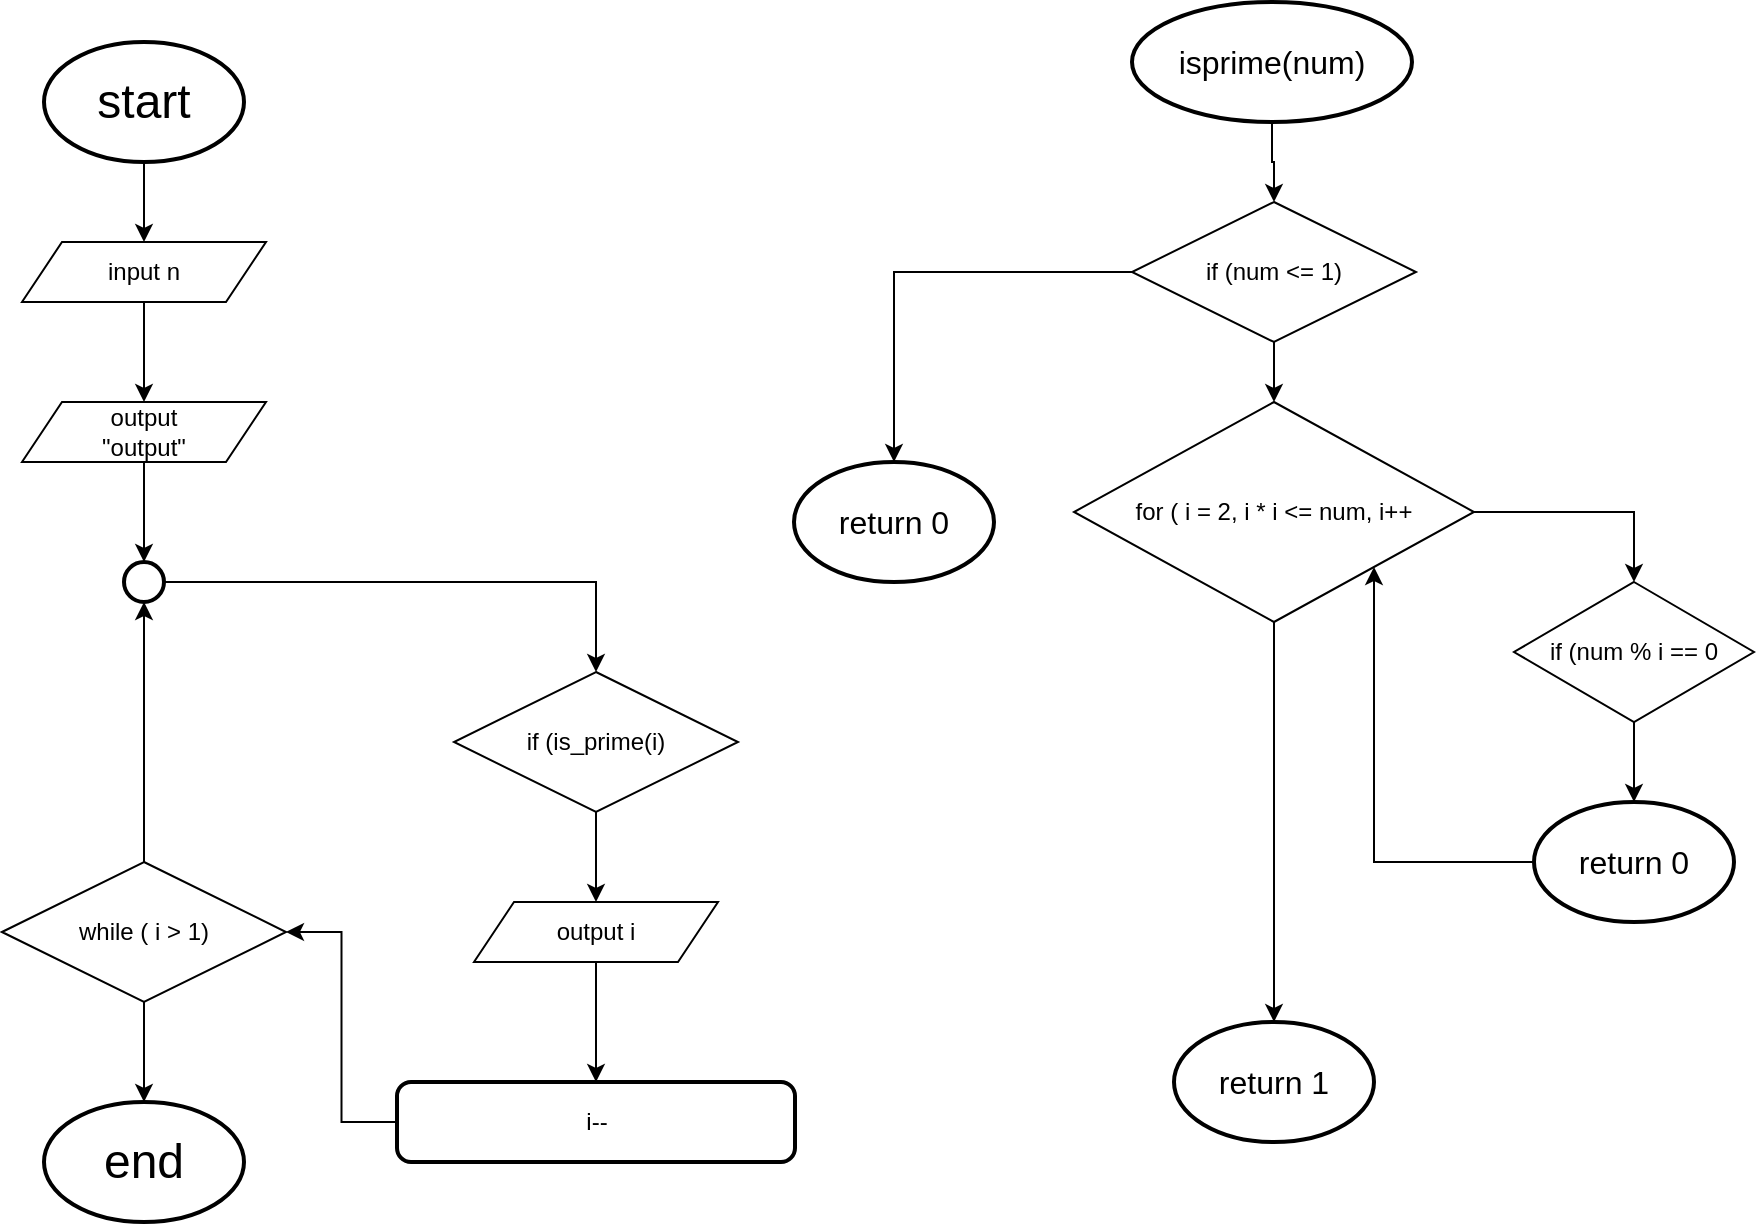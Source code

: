 <mxfile version="25.0.3">
  <diagram name="Page-1" id="BKZXOh2dsImFxUshEgJ3">
    <mxGraphModel dx="1434" dy="746" grid="1" gridSize="10" guides="1" tooltips="1" connect="1" arrows="1" fold="1" page="1" pageScale="1" pageWidth="850" pageHeight="1100" math="0" shadow="0">
      <root>
        <mxCell id="0" />
        <mxCell id="1" parent="0" />
        <mxCell id="RJCtjfo26XfE6H9p0rbl-1" style="edgeStyle=orthogonalEdgeStyle;rounded=0;orthogonalLoop=1;jettySize=auto;html=1;entryX=0.5;entryY=0;entryDx=0;entryDy=0;" edge="1" parent="1" source="RJCtjfo26XfE6H9p0rbl-2" target="RJCtjfo26XfE6H9p0rbl-4">
          <mxGeometry relative="1" as="geometry" />
        </mxCell>
        <mxCell id="RJCtjfo26XfE6H9p0rbl-2" value="&lt;font style=&quot;font-size: 24px;&quot;&gt;start&lt;/font&gt;" style="strokeWidth=2;html=1;shape=mxgraph.flowchart.start_1;whiteSpace=wrap;" vertex="1" parent="1">
          <mxGeometry x="375" y="40" width="100" height="60" as="geometry" />
        </mxCell>
        <mxCell id="RJCtjfo26XfE6H9p0rbl-3" style="edgeStyle=orthogonalEdgeStyle;rounded=0;orthogonalLoop=1;jettySize=auto;html=1;entryX=0.5;entryY=0;entryDx=0;entryDy=0;" edge="1" parent="1" source="RJCtjfo26XfE6H9p0rbl-4" target="RJCtjfo26XfE6H9p0rbl-7">
          <mxGeometry relative="1" as="geometry" />
        </mxCell>
        <mxCell id="RJCtjfo26XfE6H9p0rbl-4" value="input n" style="shape=parallelogram;perimeter=parallelogramPerimeter;whiteSpace=wrap;html=1;fixedSize=1;" vertex="1" parent="1">
          <mxGeometry x="364" y="140" width="122" height="30" as="geometry" />
        </mxCell>
        <mxCell id="RJCtjfo26XfE6H9p0rbl-5" value="&lt;font style=&quot;font-size: 24px;&quot;&gt;end&lt;/font&gt;" style="strokeWidth=2;html=1;shape=mxgraph.flowchart.start_1;whiteSpace=wrap;" vertex="1" parent="1">
          <mxGeometry x="375" y="570" width="100" height="60" as="geometry" />
        </mxCell>
        <mxCell id="RJCtjfo26XfE6H9p0rbl-7" value="output&lt;div&gt;&quot;output&quot;&lt;/div&gt;" style="shape=parallelogram;perimeter=parallelogramPerimeter;whiteSpace=wrap;html=1;fixedSize=1;" vertex="1" parent="1">
          <mxGeometry x="364" y="220" width="122" height="30" as="geometry" />
        </mxCell>
        <mxCell id="RJCtjfo26XfE6H9p0rbl-9" value="while ( i &amp;gt; 1)" style="rhombus;whiteSpace=wrap;html=1;" vertex="1" parent="1">
          <mxGeometry x="354" y="450" width="142" height="70" as="geometry" />
        </mxCell>
        <mxCell id="RJCtjfo26XfE6H9p0rbl-10" style="edgeStyle=orthogonalEdgeStyle;rounded=0;orthogonalLoop=1;jettySize=auto;html=1;entryX=0.5;entryY=0;entryDx=0;entryDy=0;" edge="1" parent="1" source="RJCtjfo26XfE6H9p0rbl-11" target="RJCtjfo26XfE6H9p0rbl-13">
          <mxGeometry relative="1" as="geometry" />
        </mxCell>
        <mxCell id="RJCtjfo26XfE6H9p0rbl-11" value="if (is_prime(i)" style="rhombus;whiteSpace=wrap;html=1;" vertex="1" parent="1">
          <mxGeometry x="580" y="355" width="142" height="70" as="geometry" />
        </mxCell>
        <mxCell id="RJCtjfo26XfE6H9p0rbl-12" style="edgeStyle=orthogonalEdgeStyle;rounded=0;orthogonalLoop=1;jettySize=auto;html=1;entryX=0.5;entryY=0;entryDx=0;entryDy=0;" edge="1" parent="1" source="RJCtjfo26XfE6H9p0rbl-13" target="RJCtjfo26XfE6H9p0rbl-36">
          <mxGeometry relative="1" as="geometry" />
        </mxCell>
        <mxCell id="RJCtjfo26XfE6H9p0rbl-13" value="output i" style="shape=parallelogram;perimeter=parallelogramPerimeter;whiteSpace=wrap;html=1;fixedSize=1;" vertex="1" parent="1">
          <mxGeometry x="590" y="470" width="122" height="30" as="geometry" />
        </mxCell>
        <mxCell id="RJCtjfo26XfE6H9p0rbl-14" style="edgeStyle=orthogonalEdgeStyle;rounded=0;orthogonalLoop=1;jettySize=auto;html=1;entryX=0.5;entryY=0;entryDx=0;entryDy=0;entryPerimeter=0;" edge="1" parent="1" source="RJCtjfo26XfE6H9p0rbl-9" target="RJCtjfo26XfE6H9p0rbl-5">
          <mxGeometry relative="1" as="geometry" />
        </mxCell>
        <mxCell id="RJCtjfo26XfE6H9p0rbl-15" style="edgeStyle=orthogonalEdgeStyle;rounded=0;orthogonalLoop=1;jettySize=auto;html=1;entryX=0.5;entryY=0;entryDx=0;entryDy=0;" edge="1" parent="1" source="RJCtjfo26XfE6H9p0rbl-16" target="RJCtjfo26XfE6H9p0rbl-18">
          <mxGeometry relative="1" as="geometry" />
        </mxCell>
        <mxCell id="RJCtjfo26XfE6H9p0rbl-16" value="&lt;font style=&quot;font-size: 16px;&quot;&gt;isprime(num)&lt;/font&gt;" style="strokeWidth=2;html=1;shape=mxgraph.flowchart.start_1;whiteSpace=wrap;" vertex="1" parent="1">
          <mxGeometry x="919" y="20" width="140" height="60" as="geometry" />
        </mxCell>
        <mxCell id="RJCtjfo26XfE6H9p0rbl-17" style="edgeStyle=orthogonalEdgeStyle;rounded=0;orthogonalLoop=1;jettySize=auto;html=1;entryX=0.5;entryY=0;entryDx=0;entryDy=0;" edge="1" parent="1" source="RJCtjfo26XfE6H9p0rbl-18" target="RJCtjfo26XfE6H9p0rbl-23">
          <mxGeometry relative="1" as="geometry" />
        </mxCell>
        <mxCell id="RJCtjfo26XfE6H9p0rbl-18" value="if (num &amp;lt;= 1)" style="rhombus;whiteSpace=wrap;html=1;" vertex="1" parent="1">
          <mxGeometry x="919" y="120" width="142" height="70" as="geometry" />
        </mxCell>
        <mxCell id="RJCtjfo26XfE6H9p0rbl-19" value="&lt;font style=&quot;font-size: 16px;&quot;&gt;return 0&lt;/font&gt;" style="strokeWidth=2;html=1;shape=mxgraph.flowchart.start_1;whiteSpace=wrap;" vertex="1" parent="1">
          <mxGeometry x="750" y="250" width="100" height="60" as="geometry" />
        </mxCell>
        <mxCell id="RJCtjfo26XfE6H9p0rbl-20" style="edgeStyle=orthogonalEdgeStyle;rounded=0;orthogonalLoop=1;jettySize=auto;html=1;entryX=0.5;entryY=0;entryDx=0;entryDy=0;entryPerimeter=0;" edge="1" parent="1" source="RJCtjfo26XfE6H9p0rbl-18" target="RJCtjfo26XfE6H9p0rbl-19">
          <mxGeometry relative="1" as="geometry" />
        </mxCell>
        <mxCell id="RJCtjfo26XfE6H9p0rbl-21" style="edgeStyle=orthogonalEdgeStyle;rounded=0;orthogonalLoop=1;jettySize=auto;html=1;entryX=0.5;entryY=0;entryDx=0;entryDy=0;" edge="1" parent="1" source="RJCtjfo26XfE6H9p0rbl-23" target="RJCtjfo26XfE6H9p0rbl-24">
          <mxGeometry relative="1" as="geometry" />
        </mxCell>
        <mxCell id="RJCtjfo26XfE6H9p0rbl-22" style="edgeStyle=orthogonalEdgeStyle;rounded=0;orthogonalLoop=1;jettySize=auto;html=1;entryX=0.5;entryY=0;entryDx=0;entryDy=0;entryPerimeter=0;" edge="1" parent="1" source="RJCtjfo26XfE6H9p0rbl-23" target="RJCtjfo26XfE6H9p0rbl-28">
          <mxGeometry relative="1" as="geometry">
            <mxPoint x="990.0" y="520" as="targetPoint" />
          </mxGeometry>
        </mxCell>
        <mxCell id="RJCtjfo26XfE6H9p0rbl-23" value="for ( i = 2, i * i &amp;lt;= num, i++" style="rhombus;whiteSpace=wrap;html=1;" vertex="1" parent="1">
          <mxGeometry x="890" y="220" width="200" height="110" as="geometry" />
        </mxCell>
        <mxCell id="RJCtjfo26XfE6H9p0rbl-24" value="if (num % i == 0" style="rhombus;whiteSpace=wrap;html=1;" vertex="1" parent="1">
          <mxGeometry x="1110" y="310" width="120" height="70" as="geometry" />
        </mxCell>
        <mxCell id="RJCtjfo26XfE6H9p0rbl-25" style="edgeStyle=orthogonalEdgeStyle;rounded=0;orthogonalLoop=1;jettySize=auto;html=1;entryX=1;entryY=1;entryDx=0;entryDy=0;" edge="1" parent="1" source="RJCtjfo26XfE6H9p0rbl-26" target="RJCtjfo26XfE6H9p0rbl-23">
          <mxGeometry relative="1" as="geometry" />
        </mxCell>
        <mxCell id="RJCtjfo26XfE6H9p0rbl-26" value="&lt;font style=&quot;font-size: 16px;&quot;&gt;return 0&lt;/font&gt;" style="strokeWidth=2;html=1;shape=mxgraph.flowchart.start_1;whiteSpace=wrap;" vertex="1" parent="1">
          <mxGeometry x="1120" y="420" width="100" height="60" as="geometry" />
        </mxCell>
        <mxCell id="RJCtjfo26XfE6H9p0rbl-27" style="edgeStyle=orthogonalEdgeStyle;rounded=0;orthogonalLoop=1;jettySize=auto;html=1;entryX=0.5;entryY=0;entryDx=0;entryDy=0;entryPerimeter=0;" edge="1" parent="1" source="RJCtjfo26XfE6H9p0rbl-24" target="RJCtjfo26XfE6H9p0rbl-26">
          <mxGeometry relative="1" as="geometry" />
        </mxCell>
        <mxCell id="RJCtjfo26XfE6H9p0rbl-28" value="&lt;font style=&quot;font-size: 16px;&quot;&gt;return 1&lt;/font&gt;" style="strokeWidth=2;html=1;shape=mxgraph.flowchart.start_1;whiteSpace=wrap;" vertex="1" parent="1">
          <mxGeometry x="940" y="530" width="100" height="60" as="geometry" />
        </mxCell>
        <mxCell id="RJCtjfo26XfE6H9p0rbl-32" style="edgeStyle=orthogonalEdgeStyle;rounded=0;orthogonalLoop=1;jettySize=auto;html=1;" edge="1" parent="1" source="RJCtjfo26XfE6H9p0rbl-29" target="RJCtjfo26XfE6H9p0rbl-11">
          <mxGeometry relative="1" as="geometry" />
        </mxCell>
        <mxCell id="RJCtjfo26XfE6H9p0rbl-29" value="" style="strokeWidth=2;html=1;shape=mxgraph.flowchart.start_2;whiteSpace=wrap;" vertex="1" parent="1">
          <mxGeometry x="415" y="300" width="20" height="20" as="geometry" />
        </mxCell>
        <mxCell id="RJCtjfo26XfE6H9p0rbl-31" style="edgeStyle=orthogonalEdgeStyle;rounded=0;orthogonalLoop=1;jettySize=auto;html=1;entryX=0.5;entryY=0;entryDx=0;entryDy=0;entryPerimeter=0;" edge="1" parent="1" source="RJCtjfo26XfE6H9p0rbl-7" target="RJCtjfo26XfE6H9p0rbl-29">
          <mxGeometry relative="1" as="geometry" />
        </mxCell>
        <mxCell id="RJCtjfo26XfE6H9p0rbl-34" style="edgeStyle=orthogonalEdgeStyle;rounded=0;orthogonalLoop=1;jettySize=auto;html=1;entryX=0.5;entryY=1;entryDx=0;entryDy=0;entryPerimeter=0;" edge="1" parent="1" source="RJCtjfo26XfE6H9p0rbl-9" target="RJCtjfo26XfE6H9p0rbl-29">
          <mxGeometry relative="1" as="geometry" />
        </mxCell>
        <mxCell id="RJCtjfo26XfE6H9p0rbl-37" style="edgeStyle=orthogonalEdgeStyle;rounded=0;orthogonalLoop=1;jettySize=auto;html=1;entryX=1;entryY=0.5;entryDx=0;entryDy=0;" edge="1" parent="1" source="RJCtjfo26XfE6H9p0rbl-36" target="RJCtjfo26XfE6H9p0rbl-9">
          <mxGeometry relative="1" as="geometry" />
        </mxCell>
        <mxCell id="RJCtjfo26XfE6H9p0rbl-36" value="i--" style="rounded=1;whiteSpace=wrap;html=1;absoluteArcSize=1;arcSize=14;strokeWidth=2;" vertex="1" parent="1">
          <mxGeometry x="551.5" y="560" width="199" height="40" as="geometry" />
        </mxCell>
      </root>
    </mxGraphModel>
  </diagram>
</mxfile>
